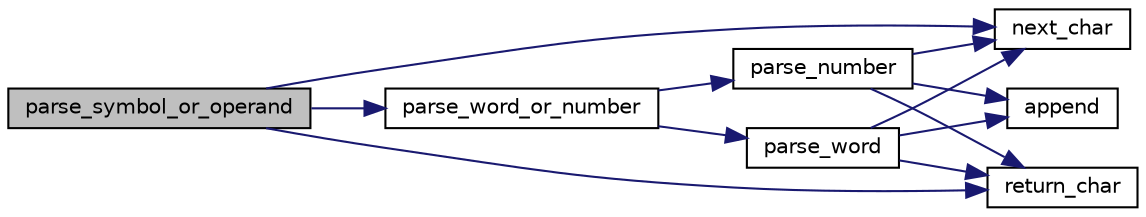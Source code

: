 digraph "parse_symbol_or_operand"
{
  edge [fontname="Helvetica",fontsize="10",labelfontname="Helvetica",labelfontsize="10"];
  node [fontname="Helvetica",fontsize="10",shape=record];
  rankdir="LR";
  Node68 [label="parse_symbol_or_operand",height=0.2,width=0.4,color="black", fillcolor="grey75", style="filled", fontcolor="black"];
  Node68 -> Node69 [color="midnightblue",fontsize="10",style="solid"];
  Node69 [label="next_char",height=0.2,width=0.4,color="black", fillcolor="white", style="filled",URL="$lexer_8c.html#a1cec8a2aeca74877222503c23559481c"];
  Node68 -> Node70 [color="midnightblue",fontsize="10",style="solid"];
  Node70 [label="parse_word_or_number",height=0.2,width=0.4,color="black", fillcolor="white", style="filled",URL="$lexer_8c.html#a68aeb6bc21ceefa78f024a869fc9c26f"];
  Node70 -> Node71 [color="midnightblue",fontsize="10",style="solid"];
  Node71 [label="parse_number",height=0.2,width=0.4,color="black", fillcolor="white", style="filled",URL="$lexer_8c.html#a4192d1910a1c02fc04bb68c99c5b8520"];
  Node71 -> Node72 [color="midnightblue",fontsize="10",style="solid"];
  Node72 [label="append",height=0.2,width=0.4,color="black", fillcolor="white", style="filled",URL="$utils_8c.html#a8a50a6786aceb9c1f052769a96583000"];
  Node71 -> Node69 [color="midnightblue",fontsize="10",style="solid"];
  Node71 -> Node73 [color="midnightblue",fontsize="10",style="solid"];
  Node73 [label="return_char",height=0.2,width=0.4,color="black", fillcolor="white", style="filled",URL="$lexer_8c.html#a76f73c7046672a685468fd43f4e39f7a"];
  Node70 -> Node74 [color="midnightblue",fontsize="10",style="solid"];
  Node74 [label="parse_word",height=0.2,width=0.4,color="black", fillcolor="white", style="filled",URL="$lexer_8c.html#abd11c1c48aff5f5a0d05faaa9f63d35e"];
  Node74 -> Node72 [color="midnightblue",fontsize="10",style="solid"];
  Node74 -> Node69 [color="midnightblue",fontsize="10",style="solid"];
  Node74 -> Node73 [color="midnightblue",fontsize="10",style="solid"];
  Node68 -> Node73 [color="midnightblue",fontsize="10",style="solid"];
}
